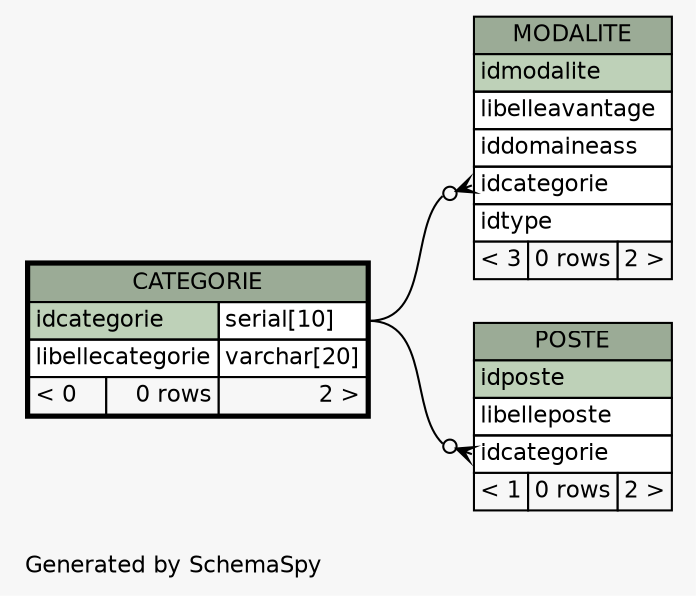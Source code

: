 // dot 2.40.1 on Mac OS X 10.12.5
// SchemaSpy rev 590
digraph "oneDegreeRelationshipsDiagram" {
  graph [
    rankdir="RL"
    bgcolor="#f7f7f7"
    label="\nGenerated by SchemaSpy"
    labeljust="l"
    nodesep="0.18"
    ranksep="0.46"
    fontname="Helvetica"
    fontsize="11"
  ];
  node [
    fontname="Helvetica"
    fontsize="11"
    shape="plaintext"
  ];
  edge [
    arrowsize="0.8"
  ];
  "MODALITE":"idcategorie":w -> "CATEGORIE":"idcategorie.type":e [arrowhead=none dir=back arrowtail=crowodot];
  "POSTE":"idcategorie":w -> "CATEGORIE":"idcategorie.type":e [arrowhead=none dir=back arrowtail=crowodot];
  "CATEGORIE" [
    label=<
    <TABLE BORDER="2" CELLBORDER="1" CELLSPACING="0" BGCOLOR="#ffffff">
      <TR><TD COLSPAN="3" BGCOLOR="#9bab96" ALIGN="CENTER">CATEGORIE</TD></TR>
      <TR><TD PORT="idcategorie" COLSPAN="2" BGCOLOR="#bed1b8" ALIGN="LEFT">idcategorie</TD><TD PORT="idcategorie.type" ALIGN="LEFT">serial[10]</TD></TR>
      <TR><TD PORT="libellecategorie" COLSPAN="2" ALIGN="LEFT">libellecategorie</TD><TD PORT="libellecategorie.type" ALIGN="LEFT">varchar[20]</TD></TR>
      <TR><TD ALIGN="LEFT" BGCOLOR="#f7f7f7">&lt; 0</TD><TD ALIGN="RIGHT" BGCOLOR="#f7f7f7">0 rows</TD><TD ALIGN="RIGHT" BGCOLOR="#f7f7f7">2 &gt;</TD></TR>
    </TABLE>>
    URL="CATEGORIE.html"
    tooltip="CATEGORIE"
  ];
  "MODALITE" [
    label=<
    <TABLE BORDER="0" CELLBORDER="1" CELLSPACING="0" BGCOLOR="#ffffff">
      <TR><TD COLSPAN="3" BGCOLOR="#9bab96" ALIGN="CENTER">MODALITE</TD></TR>
      <TR><TD PORT="idmodalite" COLSPAN="3" BGCOLOR="#bed1b8" ALIGN="LEFT">idmodalite</TD></TR>
      <TR><TD PORT="libelleavantage" COLSPAN="3" ALIGN="LEFT">libelleavantage</TD></TR>
      <TR><TD PORT="iddomaineass" COLSPAN="3" ALIGN="LEFT">iddomaineass</TD></TR>
      <TR><TD PORT="idcategorie" COLSPAN="3" ALIGN="LEFT">idcategorie</TD></TR>
      <TR><TD PORT="idtype" COLSPAN="3" ALIGN="LEFT">idtype</TD></TR>
      <TR><TD ALIGN="LEFT" BGCOLOR="#f7f7f7">&lt; 3</TD><TD ALIGN="RIGHT" BGCOLOR="#f7f7f7">0 rows</TD><TD ALIGN="RIGHT" BGCOLOR="#f7f7f7">2 &gt;</TD></TR>
    </TABLE>>
    URL="MODALITE.html"
    tooltip="MODALITE"
  ];
  "POSTE" [
    label=<
    <TABLE BORDER="0" CELLBORDER="1" CELLSPACING="0" BGCOLOR="#ffffff">
      <TR><TD COLSPAN="3" BGCOLOR="#9bab96" ALIGN="CENTER">POSTE</TD></TR>
      <TR><TD PORT="idposte" COLSPAN="3" BGCOLOR="#bed1b8" ALIGN="LEFT">idposte</TD></TR>
      <TR><TD PORT="libelleposte" COLSPAN="3" ALIGN="LEFT">libelleposte</TD></TR>
      <TR><TD PORT="idcategorie" COLSPAN="3" ALIGN="LEFT">idcategorie</TD></TR>
      <TR><TD ALIGN="LEFT" BGCOLOR="#f7f7f7">&lt; 1</TD><TD ALIGN="RIGHT" BGCOLOR="#f7f7f7">0 rows</TD><TD ALIGN="RIGHT" BGCOLOR="#f7f7f7">2 &gt;</TD></TR>
    </TABLE>>
    URL="POSTE.html"
    tooltip="POSTE"
  ];
}
